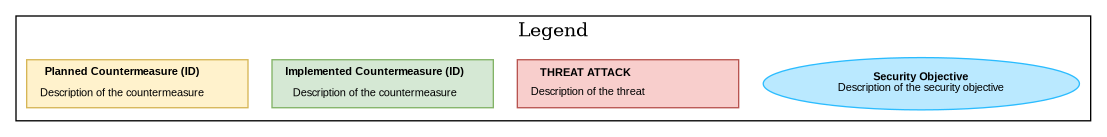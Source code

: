 @startuml

digraph G {
  rankdir="TB";
  nojustify=false;
  node [shape=plaintext, fontname="Arial" fontsize="8", align="left"];

subgraph cluster_legend {
  peripheries=1
  label="Legend" 
  
  // Security Objective Node
  "security_objective" [fillcolor="#bae9ff", style=filled, shape=ellipse, color="#2bbcff", label=
    <<table border="0" cellborder="0" cellspacing="0">
     <tr><td align="center"><b>Security Objective</b><br/>
     Description of the security objective
     </td></tr>
    </table>>]
    
  // Threat Node
  "threat" [fillcolor="#F8CECC", style=filled, shape=polygon, color="#B85450", label=
    <<table border="0" cellborder="0" cellspacing="0" width="150">
     <tr><td align="center"><b>THREAT ATTACK</b> <br/></td></tr>
     <tr><td align="center">Description of the threat</td></tr>
    </table>>]
  
  // Implemented Countermeasure Node
  "countermeasure_implemented" [fillcolor="#D5E8D4", style=filled, shape=polygon, color="#82B366", label=
    <<table border="0" cellborder="0" cellspacing="0" width="150">
     <tr><td align="left"><b>Implemented Countermeasure (ID)</b><br/><br/>Description of the countermeasure</td></tr>
    </table>>]
  
  // Planned Countermeasure Node
  "countermeasure_planned" [fillcolor="#FFF2CC", style=filled, shape=polygon, color="#D6B656", label=
    <<table border="0" cellborder="0" cellspacing="0" width="150">
     <tr><td align="left"><b>Planned Countermeasure (ID)</b><br/><br/>Description of the countermeasure</td></tr>
    </table>>]
  
  ' // Edges with relationships
  ' "countermeasure_implemented" -> "threat" [label = " mitigates"]
  ' "countermeasure_planned" -> "threat" [label = " mitigates"]
  ' "threat" -> "security_objective" [label = " impacts"]
    
  ' // Position nodes for better layout
  ' {rank=same; "countermeasure_implemented" "countermeasure_planned"}
  ' {rank=same; "threat" "security_objective"}
}
}
@enduml
